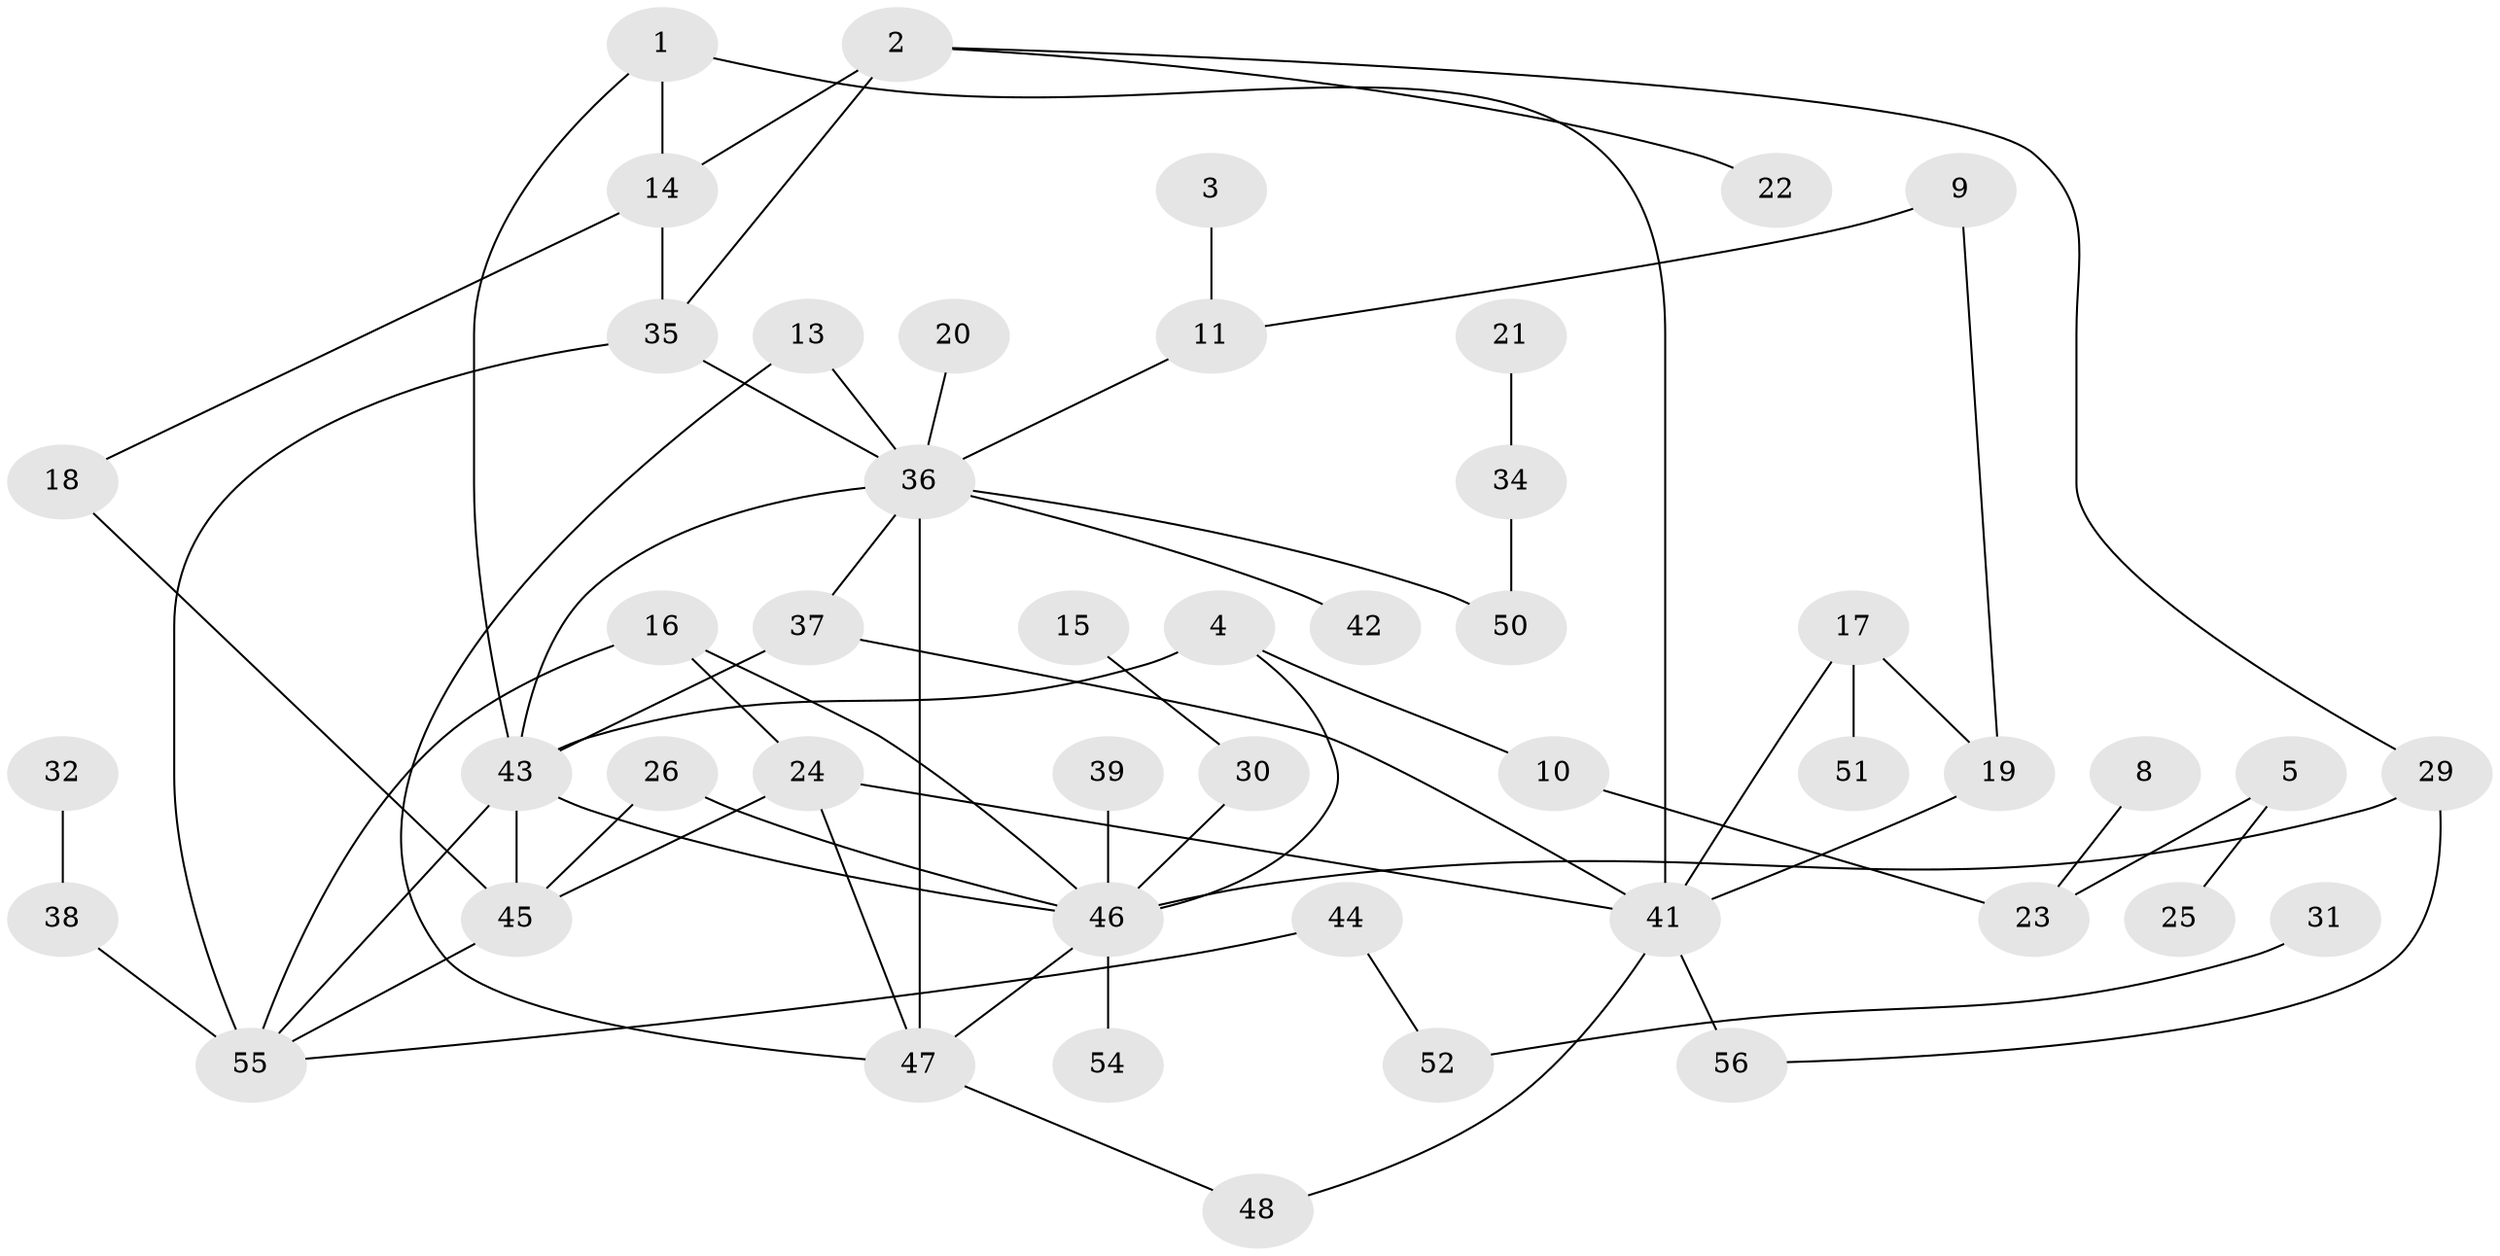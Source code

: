 // original degree distribution, {1: 0.2982456140350877, 3: 0.13157894736842105, 2: 0.2631578947368421, 4: 0.16666666666666666, 6: 0.008771929824561403, 0: 0.07017543859649122, 5: 0.05263157894736842, 7: 0.008771929824561403}
// Generated by graph-tools (version 1.1) at 2025/45/03/06/25 01:45:09]
// undirected, 47 vertices, 66 edges
graph export_dot {
graph [start="1"]
  node [color=gray90,style=filled];
  1;
  2;
  3;
  4;
  5;
  8;
  9;
  10;
  11;
  13;
  14;
  15;
  16;
  17;
  18;
  19;
  20;
  21;
  22;
  23;
  24;
  25;
  26;
  29;
  30;
  31;
  32;
  34;
  35;
  36;
  37;
  38;
  39;
  41;
  42;
  43;
  44;
  45;
  46;
  47;
  48;
  50;
  51;
  52;
  54;
  55;
  56;
  1 -- 14 [weight=2.0];
  1 -- 41 [weight=1.0];
  1 -- 43 [weight=1.0];
  2 -- 14 [weight=1.0];
  2 -- 22 [weight=1.0];
  2 -- 29 [weight=1.0];
  2 -- 35 [weight=1.0];
  3 -- 11 [weight=1.0];
  4 -- 10 [weight=1.0];
  4 -- 43 [weight=1.0];
  4 -- 46 [weight=1.0];
  5 -- 23 [weight=1.0];
  5 -- 25 [weight=1.0];
  8 -- 23 [weight=1.0];
  9 -- 11 [weight=1.0];
  9 -- 19 [weight=1.0];
  10 -- 23 [weight=1.0];
  11 -- 36 [weight=1.0];
  13 -- 36 [weight=1.0];
  13 -- 47 [weight=1.0];
  14 -- 18 [weight=1.0];
  14 -- 35 [weight=1.0];
  15 -- 30 [weight=1.0];
  16 -- 24 [weight=1.0];
  16 -- 46 [weight=1.0];
  16 -- 55 [weight=1.0];
  17 -- 19 [weight=1.0];
  17 -- 41 [weight=1.0];
  17 -- 51 [weight=1.0];
  18 -- 45 [weight=1.0];
  19 -- 41 [weight=1.0];
  20 -- 36 [weight=1.0];
  21 -- 34 [weight=1.0];
  24 -- 41 [weight=1.0];
  24 -- 45 [weight=1.0];
  24 -- 47 [weight=1.0];
  26 -- 45 [weight=1.0];
  26 -- 46 [weight=1.0];
  29 -- 46 [weight=2.0];
  29 -- 56 [weight=1.0];
  30 -- 46 [weight=1.0];
  31 -- 52 [weight=1.0];
  32 -- 38 [weight=1.0];
  34 -- 50 [weight=1.0];
  35 -- 36 [weight=1.0];
  35 -- 55 [weight=2.0];
  36 -- 37 [weight=1.0];
  36 -- 42 [weight=1.0];
  36 -- 43 [weight=1.0];
  36 -- 47 [weight=1.0];
  36 -- 50 [weight=1.0];
  37 -- 41 [weight=1.0];
  37 -- 43 [weight=1.0];
  38 -- 55 [weight=2.0];
  39 -- 46 [weight=1.0];
  41 -- 48 [weight=1.0];
  41 -- 56 [weight=1.0];
  43 -- 45 [weight=1.0];
  43 -- 46 [weight=1.0];
  43 -- 55 [weight=1.0];
  44 -- 52 [weight=1.0];
  44 -- 55 [weight=1.0];
  45 -- 55 [weight=2.0];
  46 -- 47 [weight=1.0];
  46 -- 54 [weight=1.0];
  47 -- 48 [weight=1.0];
}
